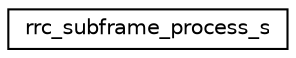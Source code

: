 digraph "Graphical Class Hierarchy"
{
 // LATEX_PDF_SIZE
  edge [fontname="Helvetica",fontsize="10",labelfontname="Helvetica",labelfontsize="10"];
  node [fontname="Helvetica",fontsize="10",shape=record];
  rankdir="LR";
  Node0 [label="rrc_subframe_process_s",height=0.2,width=0.4,color="black", fillcolor="white", style="filled",URL="$structrrc__subframe__process__s.html",tooltip=" "];
}
